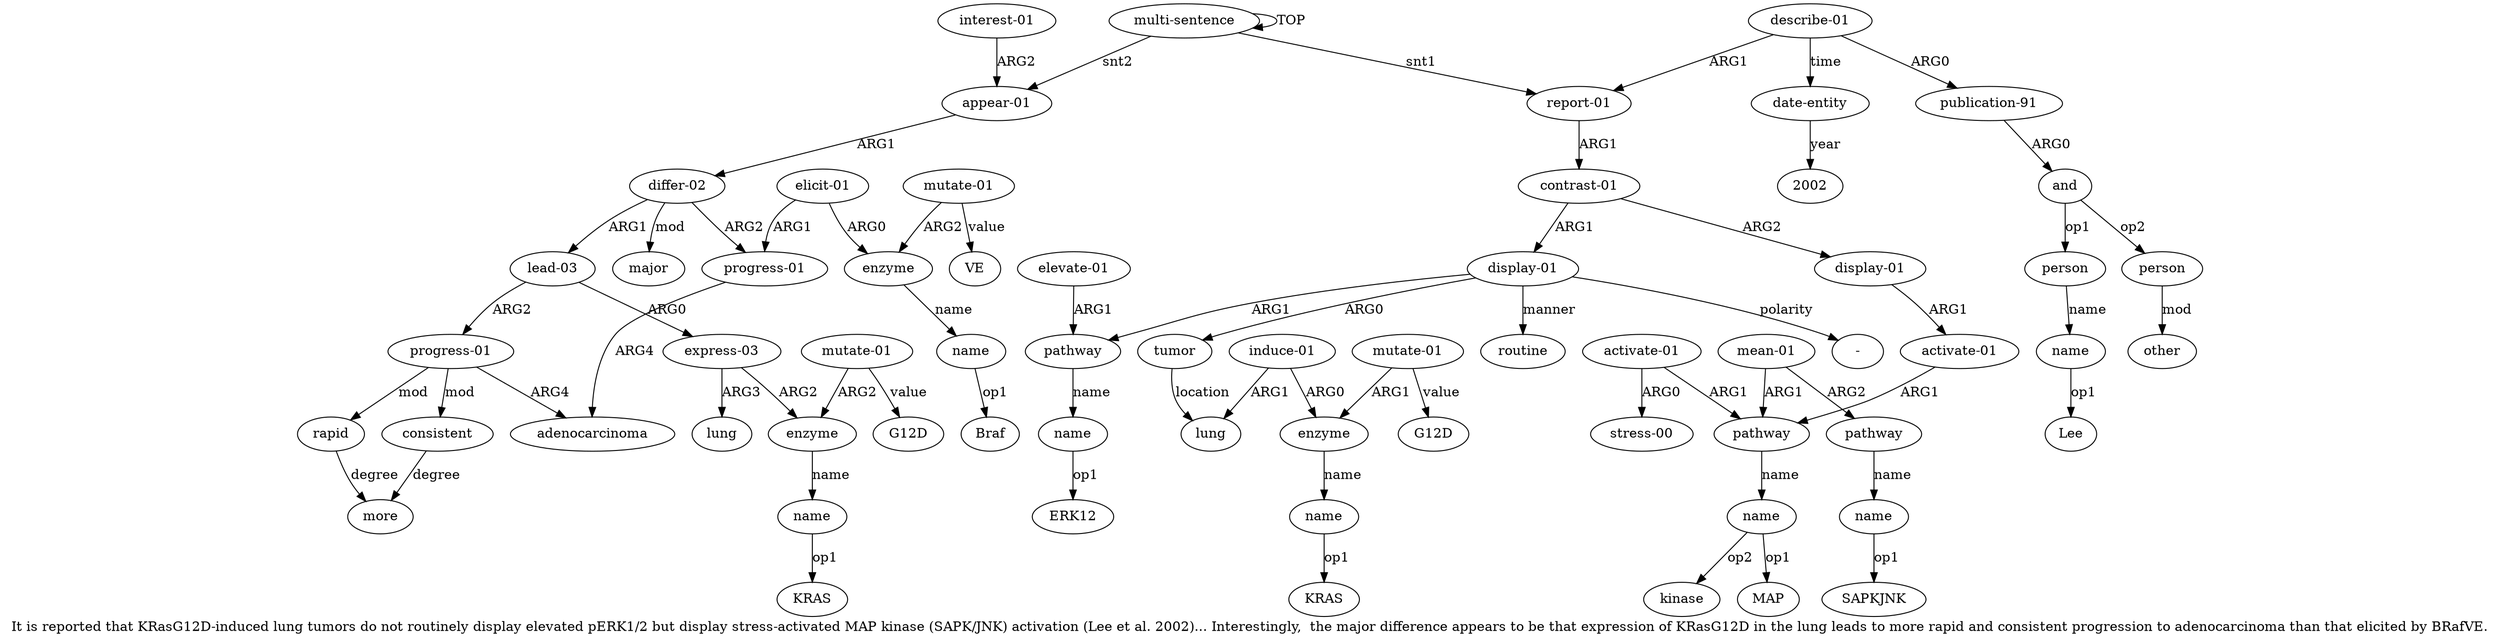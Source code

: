 digraph  {
	graph [label="It is reported that KRasG12D-induced lung tumors do not routinely display elevated pERK1/2 but display stress-activated MAP kinase (\
SAPK/JNK) activation (Lee et al. 2002)... Interestingly,  the major difference appears to be that expression of KRasG12D in the \
lung leads to more rapid and consistent progression to adenocarcinoma than that elicited by BRafVE."];
	node [label="\N"];
	a20	 [color=black,
		gold_ind=20,
		gold_label="interest-01",
		label="interest-01",
		test_ind=20,
		test_label="interest-01"];
	a1	 [color=black,
		gold_ind=1,
		gold_label="appear-01",
		label="appear-01",
		test_ind=1,
		test_label="appear-01"];
	a20 -> a1 [key=0,
	color=black,
	gold_label=ARG2,
	label=ARG2,
	test_label=ARG2];
a21 [color=black,
	gold_ind=21,
	gold_label="report-01",
	label="report-01",
	test_ind=21,
	test_label="report-01"];
a22 [color=black,
	gold_ind=22,
	gold_label="contrast-01",
	label="contrast-01",
	test_ind=22,
	test_label="contrast-01"];
a21 -> a22 [key=0,
color=black,
gold_label=ARG1,
label=ARG1,
test_label=ARG1];
a23 [color=black,
gold_ind=23,
gold_label="display-01",
label="display-01",
test_ind=23,
test_label="display-01"];
a22 -> a23 [key=0,
color=black,
gold_label=ARG1,
label=ARG1,
test_label=ARG1];
a34 [color=black,
gold_ind=34,
gold_label="display-01",
label="display-01",
test_ind=34,
test_label="display-01"];
a22 -> a34 [key=0,
color=black,
gold_label=ARG2,
label=ARG2,
test_label=ARG2];
a24 [color=black,
gold_ind=24,
gold_label=tumor,
label=tumor,
test_ind=24,
test_label=tumor];
a23 -> a24 [key=0,
color=black,
gold_label=ARG0,
label=ARG0,
test_label=ARG0];
a30 [color=black,
gold_ind=30,
gold_label=pathway,
label=pathway,
test_ind=30,
test_label=pathway];
a23 -> a30 [key=0,
color=black,
gold_label=ARG1,
label=ARG1,
test_label=ARG1];
a33 [color=black,
gold_ind=33,
gold_label=routine,
label=routine,
test_ind=33,
test_label=routine];
a23 -> a33 [key=0,
color=black,
gold_label=manner,
label=manner,
test_label=manner];
"a23 -" [color=black,
gold_ind=-1,
gold_label="-",
label="-",
test_ind=-1,
test_label="-"];
a23 -> "a23 -" [key=0,
color=black,
gold_label=polarity,
label=polarity,
test_label=polarity];
a25 [color=black,
gold_ind=25,
gold_label=lung,
label=lung,
test_ind=25,
test_label=lung];
a24 -> a25 [key=0,
color=black,
gold_label=location,
label=location,
test_label=location];
a26 [color=black,
gold_ind=26,
gold_label="induce-01",
label="induce-01",
test_ind=26,
test_label="induce-01"];
a26 -> a25 [key=0,
color=black,
gold_label=ARG1,
label=ARG1,
test_label=ARG1];
a27 [color=black,
gold_ind=27,
gold_label=enzyme,
label=enzyme,
test_ind=27,
test_label=enzyme];
a26 -> a27 [key=0,
color=black,
gold_label=ARG0,
label=ARG0,
test_label=ARG0];
a28 [color=black,
gold_ind=28,
gold_label=name,
label=name,
test_ind=28,
test_label=name];
a27 -> a28 [key=0,
color=black,
gold_label=name,
label=name,
test_label=name];
"a28 KRAS" [color=black,
gold_ind=-1,
gold_label=KRAS,
label=KRAS,
test_ind=-1,
test_label=KRAS];
a28 -> "a28 KRAS" [key=0,
color=black,
gold_label=op1,
label=op1,
test_label=op1];
a29 [color=black,
gold_ind=29,
gold_label="mutate-01",
label="mutate-01",
test_ind=29,
test_label="mutate-01"];
a29 -> a27 [key=0,
color=black,
gold_label=ARG1,
label=ARG1,
test_label=ARG1];
"a29 G12D" [color=black,
gold_ind=-1,
gold_label=G12D,
label=G12D,
test_ind=-1,
test_label=G12D];
a29 -> "a29 G12D" [key=0,
color=black,
gold_label=value,
label=value,
test_label=value];
a31 [color=black,
gold_ind=31,
gold_label=name,
label=name,
test_ind=31,
test_label=name];
"a31 ERK12" [color=black,
gold_ind=-1,
gold_label=ERK12,
label=ERK12,
test_ind=-1,
test_label=ERK12];
a31 -> "a31 ERK12" [key=0,
color=black,
gold_label=op1,
label=op1,
test_label=op1];
"a42 SAPKJNK" [color=black,
gold_ind=-1,
gold_label=SAPKJNK,
label=SAPKJNK,
test_ind=-1,
test_label=SAPKJNK];
a30 -> a31 [key=0,
color=black,
gold_label=name,
label=name,
test_label=name];
a37 [color=black,
gold_ind=37,
gold_label=name,
label=name,
test_ind=37,
test_label=name];
"a37 kinase" [color=black,
gold_ind=-1,
gold_label=kinase,
label=kinase,
test_ind=-1,
test_label=kinase];
a37 -> "a37 kinase" [key=0,
color=black,
gold_label=op2,
label=op2,
test_label=op2];
"a37 MAP" [color=black,
gold_ind=-1,
gold_label=MAP,
label=MAP,
test_ind=-1,
test_label=MAP];
a37 -> "a37 MAP" [key=0,
color=black,
gold_label=op1,
label=op1,
test_label=op1];
a36 [color=black,
gold_ind=36,
gold_label=pathway,
label=pathway,
test_ind=36,
test_label=pathway];
a36 -> a37 [key=0,
color=black,
gold_label=name,
label=name,
test_label=name];
a35 [color=black,
gold_ind=35,
gold_label="activate-01",
label="activate-01",
test_ind=35,
test_label="activate-01"];
a35 -> a36 [key=0,
color=black,
gold_label=ARG1,
label=ARG1,
test_label=ARG1];
"a50 2002" [color=black,
gold_ind=-1,
gold_label=2002,
label=2002,
test_ind=-1,
test_label=2002];
a34 -> a35 [key=0,
color=black,
gold_label=ARG1,
label=ARG1,
test_label=ARG1];
"a6 KRAS" [color=black,
gold_ind=-1,
gold_label=KRAS,
label=KRAS,
test_ind=-1,
test_label=KRAS];
a50 [color=black,
gold_ind=50,
gold_label="date-entity",
label="date-entity",
test_ind=50,
test_label="date-entity"];
a50 -> "a50 2002" [key=0,
color=black,
gold_label=year,
label=year,
test_label=year];
"a7 G12D" [color=black,
gold_ind=-1,
gold_label=G12D,
label=G12D,
test_ind=-1,
test_label=G12D];
a32 [color=black,
gold_ind=32,
gold_label="elevate-01",
label="elevate-01",
test_ind=32,
test_label="elevate-01"];
a32 -> a30 [key=0,
color=black,
gold_label=ARG1,
label=ARG1,
test_label=ARG1];
a15 [color=black,
gold_ind=15,
gold_label="elicit-01",
label="elicit-01",
test_ind=15,
test_label="elicit-01"];
a14 [color=black,
gold_ind=14,
gold_label="progress-01",
label="progress-01",
test_ind=14,
test_label="progress-01"];
a15 -> a14 [key=0,
color=black,
gold_label=ARG1,
label=ARG1,
test_label=ARG1];
a16 [color=black,
gold_ind=16,
gold_label=enzyme,
label=enzyme,
test_ind=16,
test_label=enzyme];
a15 -> a16 [key=0,
color=black,
gold_label=ARG0,
label=ARG0,
test_label=ARG0];
a10 [color=black,
gold_ind=10,
gold_label=adenocarcinoma,
label=adenocarcinoma,
test_ind=10,
test_label=adenocarcinoma];
a14 -> a10 [key=0,
color=black,
gold_label=ARG4,
label=ARG4,
test_label=ARG4];
a17 [color=black,
gold_ind=17,
gold_label=name,
label=name,
test_ind=17,
test_label=name];
"a17 Braf" [color=black,
gold_ind=-1,
gold_label=Braf,
label=Braf,
test_ind=-1,
test_label=Braf];
a17 -> "a17 Braf" [key=0,
color=black,
gold_label=op1,
label=op1,
test_label=op1];
a16 -> a17 [key=0,
color=black,
gold_label=name,
label=name,
test_label=name];
a11 [color=black,
gold_ind=11,
gold_label=rapid,
label=rapid,
test_ind=11,
test_label=rapid];
a12 [color=black,
gold_ind=12,
gold_label=more,
label=more,
test_ind=12,
test_label=more];
a11 -> a12 [key=0,
color=black,
gold_label=degree,
label=degree,
test_label=degree];
a13 [color=black,
gold_ind=13,
gold_label=consistent,
label=consistent,
test_ind=13,
test_label=consistent];
a13 -> a12 [key=0,
color=black,
gold_label=degree,
label=degree,
test_label=degree];
a39 [color=black,
gold_ind=39,
gold_label="stress-00",
label="stress-00",
test_ind=39,
test_label="stress-00"];
a38 [color=black,
gold_ind=38,
gold_label="activate-01",
label="activate-01",
test_ind=38,
test_label="activate-01"];
a38 -> a36 [key=0,
color=black,
gold_label=ARG1,
label=ARG1,
test_label=ARG1];
a38 -> a39 [key=0,
color=black,
gold_label=ARG0,
label=ARG0,
test_label=ARG0];
a19 [color=black,
gold_ind=19,
gold_label=major,
label=major,
test_ind=19,
test_label=major];
a18 [color=black,
gold_ind=18,
gold_label="mutate-01",
label="mutate-01",
test_ind=18,
test_label="mutate-01"];
a18 -> a16 [key=0,
color=black,
gold_label=ARG2,
label=ARG2,
test_label=ARG2];
"a18 VE" [color=black,
gold_ind=-1,
gold_label=VE,
label=VE,
test_ind=-1,
test_label=VE];
a18 -> "a18 VE" [key=0,
color=black,
gold_label=value,
label=value,
test_label=value];
a2 [color=black,
gold_ind=2,
gold_label="differ-02",
label="differ-02",
test_ind=2,
test_label="differ-02"];
a1 -> a2 [key=0,
color=black,
gold_label=ARG1,
label=ARG1,
test_label=ARG1];
a0 [color=black,
gold_ind=0,
gold_label="multi-sentence",
label="multi-sentence",
test_ind=0,
test_label="multi-sentence"];
a0 -> a21 [key=0,
color=black,
gold_label=snt1,
label=snt1,
test_label=snt1];
a0 -> a1 [key=0,
color=black,
gold_label=snt2,
label=snt2,
test_label=snt2];
a0 -> a0 [key=0,
color=black,
gold_label=TOP,
label=TOP,
test_label=TOP];
a3 [color=black,
gold_ind=3,
gold_label="lead-03",
label="lead-03",
test_ind=3,
test_label="lead-03"];
a4 [color=black,
gold_ind=4,
gold_label="express-03",
label="express-03",
test_ind=4,
test_label="express-03"];
a3 -> a4 [key=0,
color=black,
gold_label=ARG0,
label=ARG0,
test_label=ARG0];
a9 [color=black,
gold_ind=9,
gold_label="progress-01",
label="progress-01",
test_ind=9,
test_label="progress-01"];
a3 -> a9 [key=0,
color=black,
gold_label=ARG2,
label=ARG2,
test_label=ARG2];
a2 -> a14 [key=0,
color=black,
gold_label=ARG2,
label=ARG2,
test_label=ARG2];
a2 -> a19 [key=0,
color=black,
gold_label=mod,
label=mod,
test_label=mod];
a2 -> a3 [key=0,
color=black,
gold_label=ARG1,
label=ARG1,
test_label=ARG1];
a5 [color=black,
gold_ind=5,
gold_label=enzyme,
label=enzyme,
test_ind=5,
test_label=enzyme];
a6 [color=black,
gold_ind=6,
gold_label=name,
label=name,
test_ind=6,
test_label=name];
a5 -> a6 [key=0,
color=black,
gold_label=name,
label=name,
test_label=name];
a4 -> a5 [key=0,
color=black,
gold_label=ARG2,
label=ARG2,
test_label=ARG2];
a8 [color=black,
gold_ind=8,
gold_label=lung,
label=lung,
test_ind=8,
test_label=lung];
a4 -> a8 [key=0,
color=black,
gold_label=ARG3,
label=ARG3,
test_label=ARG3];
a7 [color=black,
gold_ind=7,
gold_label="mutate-01",
label="mutate-01",
test_ind=7,
test_label="mutate-01"];
a7 -> "a7 G12D" [key=0,
color=black,
gold_label=value,
label=value,
test_label=value];
a7 -> a5 [key=0,
color=black,
gold_label=ARG2,
label=ARG2,
test_label=ARG2];
a6 -> "a6 KRAS" [key=0,
color=black,
gold_label=op1,
label=op1,
test_label=op1];
a9 -> a11 [key=0,
color=black,
gold_label=mod,
label=mod,
test_label=mod];
a9 -> a10 [key=0,
color=black,
gold_label=ARG4,
label=ARG4,
test_label=ARG4];
a9 -> a13 [key=0,
color=black,
gold_label=mod,
label=mod,
test_label=mod];
"a47 Lee" [color=black,
gold_ind=-1,
gold_label=Lee,
label=Lee,
test_ind=-1,
test_label=Lee];
a46 [color=black,
gold_ind=46,
gold_label=person,
label=person,
test_ind=46,
test_label=person];
a47 [color=black,
gold_ind=47,
gold_label=name,
label=name,
test_ind=47,
test_label=name];
a46 -> a47 [key=0,
color=black,
gold_label=name,
label=name,
test_label=name];
a47 -> "a47 Lee" [key=0,
color=black,
gold_label=op1,
label=op1,
test_label=op1];
a44 [color=black,
gold_ind=44,
gold_label="publication-91",
label="publication-91",
test_ind=44,
test_label="publication-91"];
a45 [color=black,
gold_ind=45,
gold_label=and,
label=and,
test_ind=45,
test_label=and];
a44 -> a45 [key=0,
color=black,
gold_label=ARG0,
label=ARG0,
test_label=ARG0];
a45 -> a46 [key=0,
color=black,
gold_label=op1,
label=op1,
test_label=op1];
a48 [color=black,
gold_ind=48,
gold_label=person,
label=person,
test_ind=48,
test_label=person];
a45 -> a48 [key=0,
color=black,
gold_label=op2,
label=op2,
test_label=op2];
a42 [color=black,
gold_ind=42,
gold_label=name,
label=name,
test_ind=42,
test_label=name];
a42 -> "a42 SAPKJNK" [key=0,
color=black,
gold_label=op1,
label=op1,
test_label=op1];
a43 [color=black,
gold_ind=43,
gold_label="describe-01",
label="describe-01",
test_ind=43,
test_label="describe-01"];
a43 -> a21 [key=0,
color=black,
gold_label=ARG1,
label=ARG1,
test_label=ARG1];
a43 -> a50 [key=0,
color=black,
gold_label=time,
label=time,
test_label=time];
a43 -> a44 [key=0,
color=black,
gold_label=ARG0,
label=ARG0,
test_label=ARG0];
a40 [color=black,
gold_ind=40,
gold_label="mean-01",
label="mean-01",
test_ind=40,
test_label="mean-01"];
a40 -> a36 [key=0,
color=black,
gold_label=ARG1,
label=ARG1,
test_label=ARG1];
a41 [color=black,
gold_ind=41,
gold_label=pathway,
label=pathway,
test_ind=41,
test_label=pathway];
a40 -> a41 [key=0,
color=black,
gold_label=ARG2,
label=ARG2,
test_label=ARG2];
a41 -> a42 [key=0,
color=black,
gold_label=name,
label=name,
test_label=name];
a49 [color=black,
gold_ind=49,
gold_label=other,
label=other,
test_ind=49,
test_label=other];
a48 -> a49 [key=0,
color=black,
gold_label=mod,
label=mod,
test_label=mod];
}
